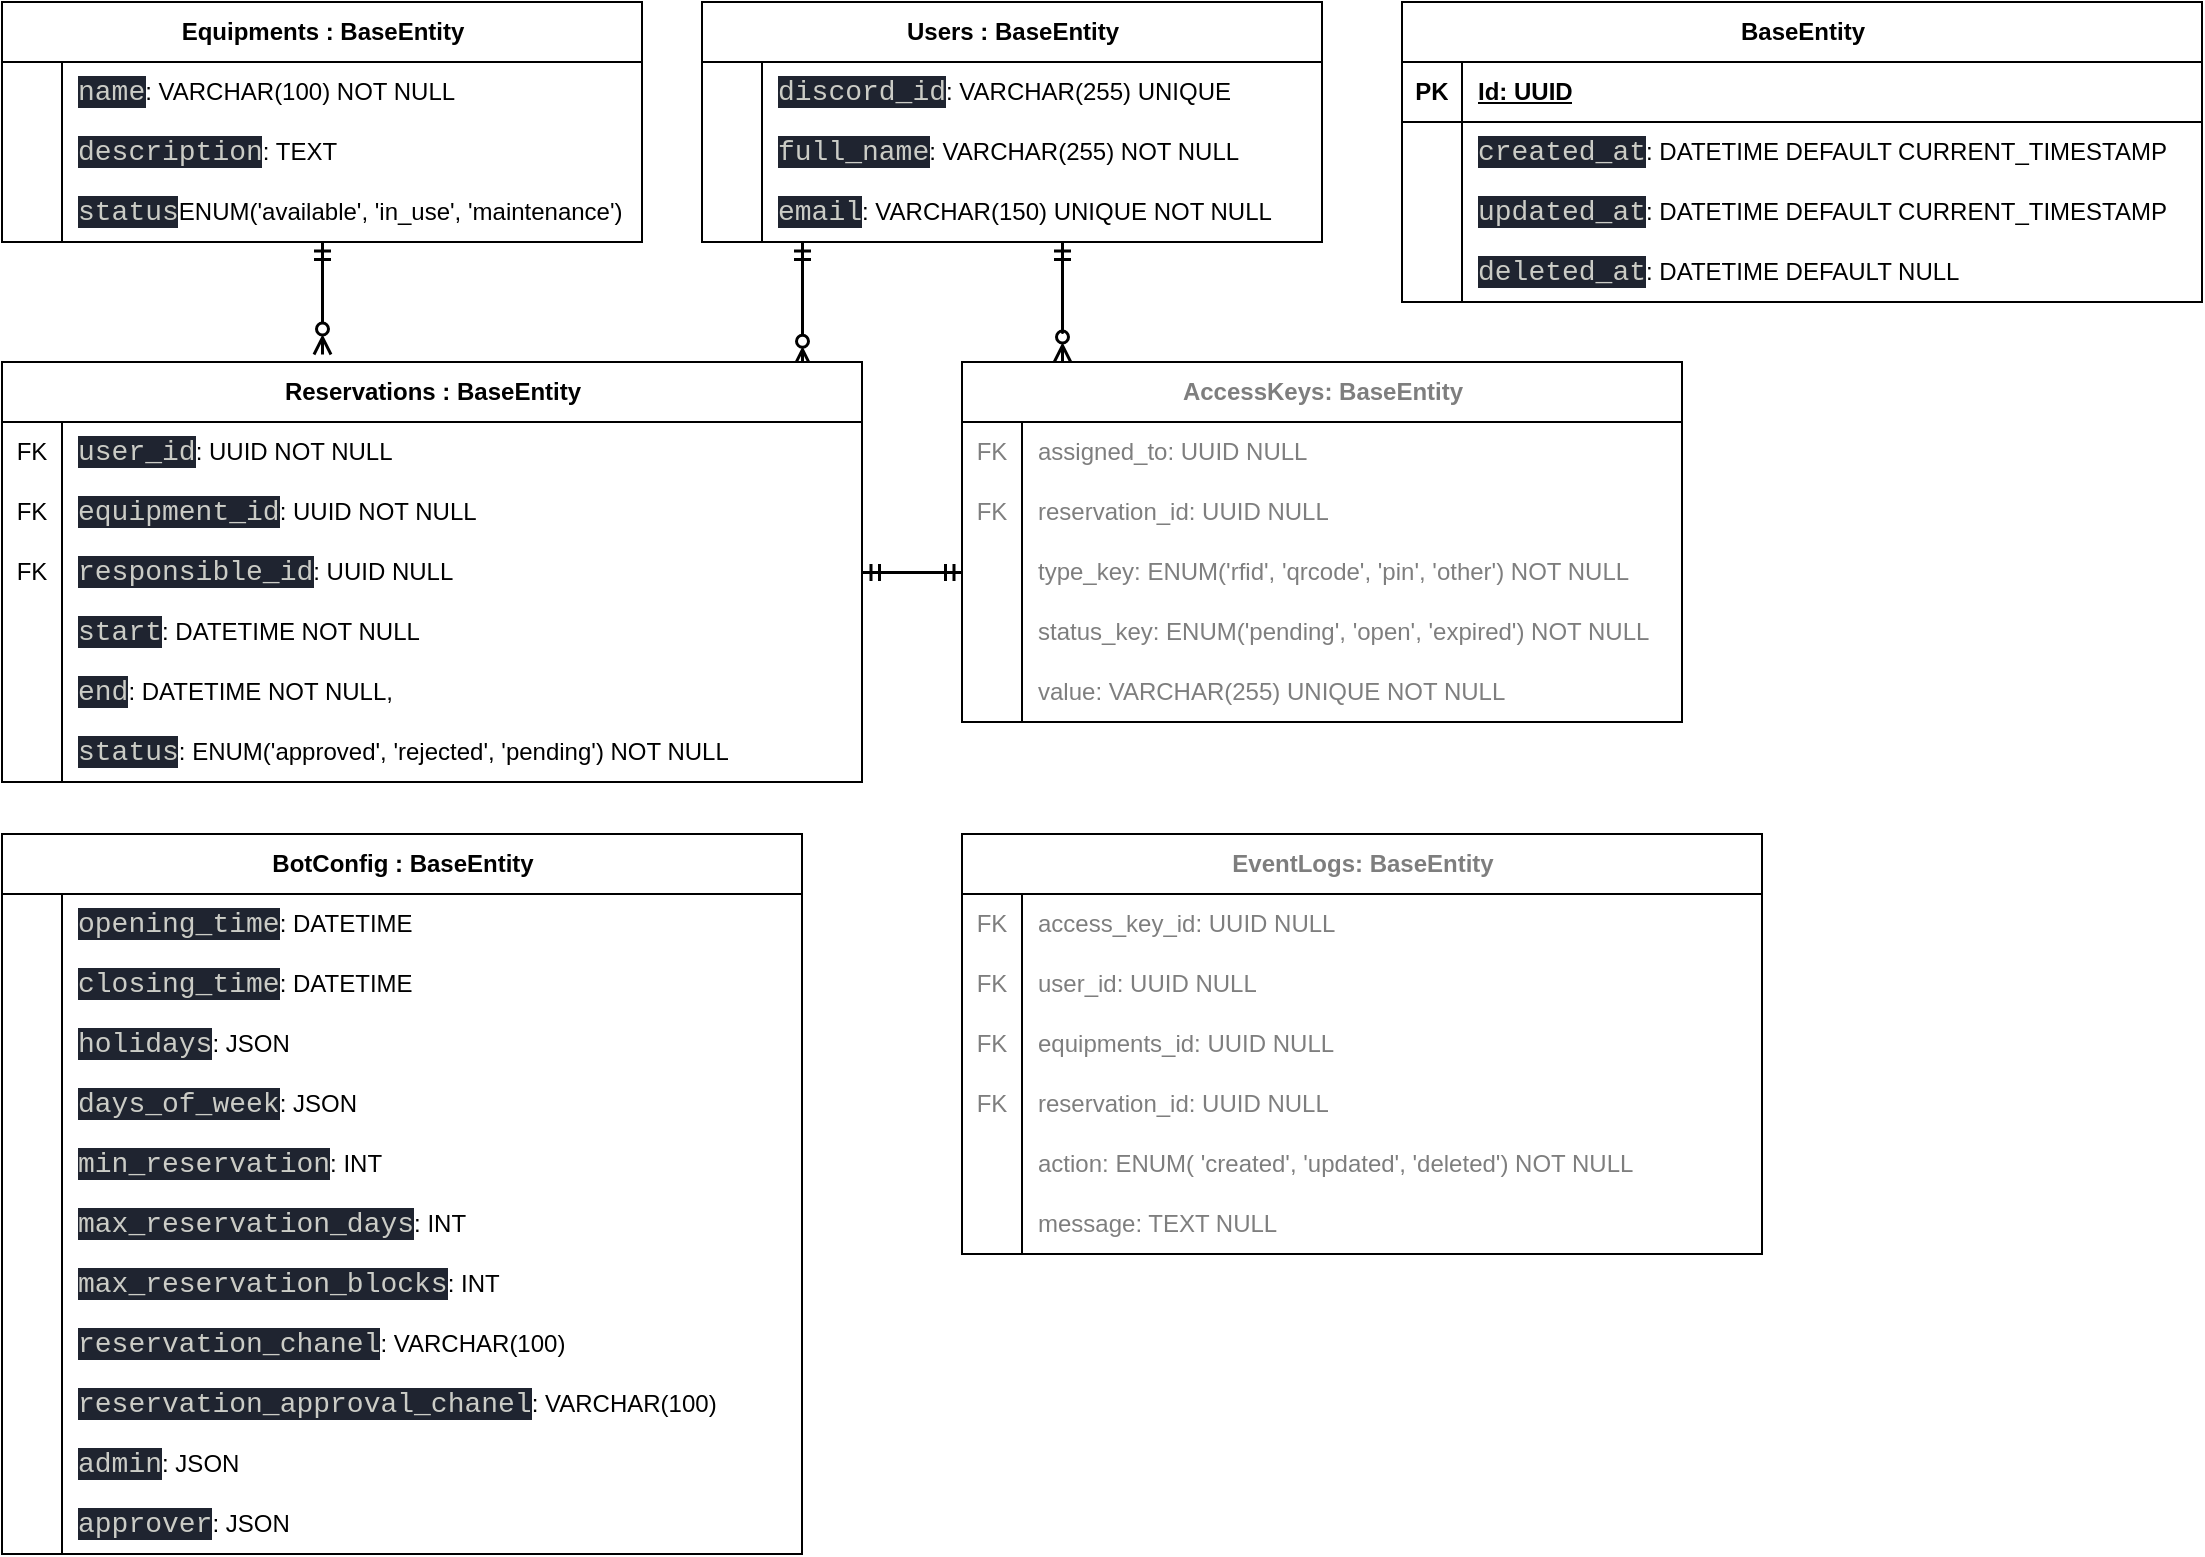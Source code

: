 <mxfile>
    <diagram name="Página-1" id="o6gaosxsEunMrexOOCW6">
        <mxGraphModel dx="1042" dy="535" grid="1" gridSize="10" guides="1" tooltips="1" connect="1" arrows="1" fold="1" page="1" pageScale="1" pageWidth="1169" pageHeight="827" math="0" shadow="0">
            <root>
                <mxCell id="0"/>
                <mxCell id="1" parent="0"/>
                <mxCell id="100" style="edgeStyle=orthogonalEdgeStyle;html=1;endArrow=ERzeroToMany;endFill=0;startArrow=ERmandOne;startFill=0;strokeWidth=1.5;entryX=0.928;entryY=0.01;entryDx=0;entryDy=0;entryPerimeter=0;" parent="1" source="54fpcJpF5Bo7tSkp3DaN-1" target="9ns2Yx1UfPIfd-RMAj4y-2" edge="1">
                    <mxGeometry relative="1" as="geometry">
                        <Array as="points">
                            <mxPoint x="440" y="206"/>
                        </Array>
                    </mxGeometry>
                </mxCell>
                <mxCell id="101" style="edgeStyle=orthogonalEdgeStyle;html=1;endArrow=ERzeroToMany;endFill=0;startArrow=ERmandOne;startFill=0;strokeWidth=1.5;" parent="1" source="54fpcJpF5Bo7tSkp3DaN-1" target="isL14MsS1EsttUO7ZLN--20" edge="1">
                    <mxGeometry relative="1" as="geometry">
                        <Array as="points">
                            <mxPoint x="570" y="190"/>
                            <mxPoint x="570" y="190"/>
                        </Array>
                    </mxGeometry>
                </mxCell>
                <mxCell id="54fpcJpF5Bo7tSkp3DaN-1" value="Users : BaseEntity" style="shape=table;startSize=30;container=1;collapsible=1;childLayout=tableLayout;fixedRows=1;rowLines=0;fontStyle=1;align=center;resizeLast=1;html=1;" parent="1" vertex="1">
                    <mxGeometry x="390" y="24" width="310" height="120" as="geometry"/>
                </mxCell>
                <mxCell id="skTtIosJxWQqdrGzr4yR-1" style="shape=tableRow;horizontal=0;startSize=0;swimlaneHead=0;swimlaneBody=0;fillColor=none;collapsible=0;dropTarget=0;points=[[0,0.5],[1,0.5]];portConstraint=eastwest;top=0;left=0;right=0;bottom=0;" parent="54fpcJpF5Bo7tSkp3DaN-1" vertex="1">
                    <mxGeometry y="30" width="310" height="30" as="geometry"/>
                </mxCell>
                <mxCell id="skTtIosJxWQqdrGzr4yR-2" style="shape=partialRectangle;connectable=0;fillColor=none;top=0;left=0;bottom=0;right=0;editable=1;overflow=hidden;whiteSpace=wrap;html=1;" parent="skTtIosJxWQqdrGzr4yR-1" vertex="1">
                    <mxGeometry width="30" height="30" as="geometry">
                        <mxRectangle width="30" height="30" as="alternateBounds"/>
                    </mxGeometry>
                </mxCell>
                <mxCell id="skTtIosJxWQqdrGzr4yR-3" value="&lt;span style=&quot;color: rgb(203, 204, 198); background-color: rgb(31, 36, 48); font-family: Consolas, &amp;quot;Courier New&amp;quot;, monospace; font-size: 14px; white-space: pre;&quot;&gt;discord_id&lt;/span&gt;: VARCHAR(255)&amp;nbsp;UNIQUE" style="shape=partialRectangle;connectable=0;top=0;left=0;bottom=0;right=0;align=left;spacingLeft=6;overflow=hidden;whiteSpace=wrap;html=1;fillColor=none;" parent="skTtIosJxWQqdrGzr4yR-1" vertex="1">
                    <mxGeometry x="30" width="280" height="30" as="geometry">
                        <mxRectangle width="280" height="30" as="alternateBounds"/>
                    </mxGeometry>
                </mxCell>
                <mxCell id="54fpcJpF5Bo7tSkp3DaN-5" value="" style="shape=tableRow;horizontal=0;startSize=0;swimlaneHead=0;swimlaneBody=0;fillColor=none;collapsible=0;dropTarget=0;points=[[0,0.5],[1,0.5]];portConstraint=eastwest;top=0;left=0;right=0;bottom=0;" parent="54fpcJpF5Bo7tSkp3DaN-1" vertex="1">
                    <mxGeometry y="60" width="310" height="30" as="geometry"/>
                </mxCell>
                <mxCell id="54fpcJpF5Bo7tSkp3DaN-6" value="" style="shape=partialRectangle;connectable=0;fillColor=none;top=0;left=0;bottom=0;right=0;editable=1;overflow=hidden;whiteSpace=wrap;html=1;" parent="54fpcJpF5Bo7tSkp3DaN-5" vertex="1">
                    <mxGeometry width="30" height="30" as="geometry">
                        <mxRectangle width="30" height="30" as="alternateBounds"/>
                    </mxGeometry>
                </mxCell>
                <mxCell id="54fpcJpF5Bo7tSkp3DaN-7" value="&lt;span style=&quot;color: rgb(203, 204, 198); background-color: rgb(31, 36, 48); font-family: Consolas, &amp;quot;Courier New&amp;quot;, monospace; font-size: 14px; white-space: pre;&quot;&gt;full_name&lt;/span&gt;: VARCHAR(255) NOT NULL" style="shape=partialRectangle;connectable=0;fillColor=none;top=0;left=0;bottom=0;right=0;align=left;spacingLeft=6;overflow=hidden;whiteSpace=wrap;html=1;" parent="54fpcJpF5Bo7tSkp3DaN-5" vertex="1">
                    <mxGeometry x="30" width="280" height="30" as="geometry">
                        <mxRectangle width="280" height="30" as="alternateBounds"/>
                    </mxGeometry>
                </mxCell>
                <mxCell id="54fpcJpF5Bo7tSkp3DaN-8" value="" style="shape=tableRow;horizontal=0;startSize=0;swimlaneHead=0;swimlaneBody=0;fillColor=none;collapsible=0;dropTarget=0;points=[[0,0.5],[1,0.5]];portConstraint=eastwest;top=0;left=0;right=0;bottom=0;" parent="54fpcJpF5Bo7tSkp3DaN-1" vertex="1">
                    <mxGeometry y="90" width="310" height="30" as="geometry"/>
                </mxCell>
                <mxCell id="54fpcJpF5Bo7tSkp3DaN-9" value="" style="shape=partialRectangle;connectable=0;fillColor=none;top=0;left=0;bottom=0;right=0;editable=1;overflow=hidden;whiteSpace=wrap;html=1;" parent="54fpcJpF5Bo7tSkp3DaN-8" vertex="1">
                    <mxGeometry width="30" height="30" as="geometry">
                        <mxRectangle width="30" height="30" as="alternateBounds"/>
                    </mxGeometry>
                </mxCell>
                <mxCell id="54fpcJpF5Bo7tSkp3DaN-10" value="&lt;span style=&quot;color: rgb(203, 204, 198); background-color: rgb(31, 36, 48); font-family: Consolas, &amp;quot;Courier New&amp;quot;, monospace; font-size: 14px; white-space: pre;&quot;&gt;email&lt;/span&gt;: VARCHAR(150) UNIQUE NOT NULL" style="shape=partialRectangle;connectable=0;fillColor=none;top=0;left=0;bottom=0;right=0;align=left;spacingLeft=6;overflow=hidden;whiteSpace=wrap;html=1;" parent="54fpcJpF5Bo7tSkp3DaN-8" vertex="1">
                    <mxGeometry x="30" width="280" height="30" as="geometry">
                        <mxRectangle width="280" height="30" as="alternateBounds"/>
                    </mxGeometry>
                </mxCell>
                <mxCell id="103" style="edgeStyle=none;html=1;endArrow=ERzeroToMany;endFill=0;strokeWidth=1.5;startArrow=ERmandOne;startFill=0;" parent="1" source="54fpcJpF5Bo7tSkp3DaN-14" edge="1">
                    <mxGeometry relative="1" as="geometry">
                        <mxPoint x="250" y="150" as="sourcePoint"/>
                        <mxPoint x="200" y="200" as="targetPoint"/>
                    </mxGeometry>
                </mxCell>
                <mxCell id="54fpcJpF5Bo7tSkp3DaN-14" value="Equipments : BaseEntity" style="shape=table;startSize=30;container=1;collapsible=1;childLayout=tableLayout;fixedRows=1;rowLines=0;fontStyle=1;align=center;resizeLast=1;html=1;" parent="1" vertex="1">
                    <mxGeometry x="40" y="24" width="320" height="120" as="geometry"/>
                </mxCell>
                <mxCell id="54fpcJpF5Bo7tSkp3DaN-18" value="" style="shape=tableRow;horizontal=0;startSize=0;swimlaneHead=0;swimlaneBody=0;fillColor=none;collapsible=0;dropTarget=0;points=[[0,0.5],[1,0.5]];portConstraint=eastwest;top=0;left=0;right=0;bottom=0;" parent="54fpcJpF5Bo7tSkp3DaN-14" vertex="1">
                    <mxGeometry y="30" width="320" height="30" as="geometry"/>
                </mxCell>
                <mxCell id="54fpcJpF5Bo7tSkp3DaN-19" value="" style="shape=partialRectangle;connectable=0;fillColor=none;top=0;left=0;bottom=0;right=0;editable=1;overflow=hidden;whiteSpace=wrap;html=1;" parent="54fpcJpF5Bo7tSkp3DaN-18" vertex="1">
                    <mxGeometry width="30" height="30" as="geometry">
                        <mxRectangle width="30" height="30" as="alternateBounds"/>
                    </mxGeometry>
                </mxCell>
                <mxCell id="54fpcJpF5Bo7tSkp3DaN-20" value="&lt;span style=&quot;color: rgb(203, 204, 198); background-color: rgb(31, 36, 48); font-family: Consolas, &amp;quot;Courier New&amp;quot;, monospace; font-size: 14px; white-space: pre;&quot;&gt;name&lt;/span&gt;: VARCHAR(100) NOT NULL" style="shape=partialRectangle;connectable=0;fillColor=none;top=0;left=0;bottom=0;right=0;align=left;spacingLeft=6;overflow=hidden;whiteSpace=wrap;html=1;" parent="54fpcJpF5Bo7tSkp3DaN-18" vertex="1">
                    <mxGeometry x="30" width="290" height="30" as="geometry">
                        <mxRectangle width="290" height="30" as="alternateBounds"/>
                    </mxGeometry>
                </mxCell>
                <mxCell id="54fpcJpF5Bo7tSkp3DaN-21" value="" style="shape=tableRow;horizontal=0;startSize=0;swimlaneHead=0;swimlaneBody=0;fillColor=none;collapsible=0;dropTarget=0;points=[[0,0.5],[1,0.5]];portConstraint=eastwest;top=0;left=0;right=0;bottom=0;" parent="54fpcJpF5Bo7tSkp3DaN-14" vertex="1">
                    <mxGeometry y="60" width="320" height="30" as="geometry"/>
                </mxCell>
                <mxCell id="54fpcJpF5Bo7tSkp3DaN-22" value="" style="shape=partialRectangle;connectable=0;fillColor=none;top=0;left=0;bottom=0;right=0;editable=1;overflow=hidden;whiteSpace=wrap;html=1;" parent="54fpcJpF5Bo7tSkp3DaN-21" vertex="1">
                    <mxGeometry width="30" height="30" as="geometry">
                        <mxRectangle width="30" height="30" as="alternateBounds"/>
                    </mxGeometry>
                </mxCell>
                <mxCell id="54fpcJpF5Bo7tSkp3DaN-23" value="&lt;span style=&quot;color: rgb(203, 204, 198); background-color: rgb(31, 36, 48); font-family: Consolas, &amp;quot;Courier New&amp;quot;, monospace; font-size: 14px; white-space: pre;&quot;&gt;description&lt;/span&gt;: TEXT" style="shape=partialRectangle;connectable=0;fillColor=none;top=0;left=0;bottom=0;right=0;align=left;spacingLeft=6;overflow=hidden;whiteSpace=wrap;html=1;" parent="54fpcJpF5Bo7tSkp3DaN-21" vertex="1">
                    <mxGeometry x="30" width="290" height="30" as="geometry">
                        <mxRectangle width="290" height="30" as="alternateBounds"/>
                    </mxGeometry>
                </mxCell>
                <mxCell id="54fpcJpF5Bo7tSkp3DaN-24" value="" style="shape=tableRow;horizontal=0;startSize=0;swimlaneHead=0;swimlaneBody=0;fillColor=none;collapsible=0;dropTarget=0;points=[[0,0.5],[1,0.5]];portConstraint=eastwest;top=0;left=0;right=0;bottom=0;" parent="54fpcJpF5Bo7tSkp3DaN-14" vertex="1">
                    <mxGeometry y="90" width="320" height="30" as="geometry"/>
                </mxCell>
                <mxCell id="54fpcJpF5Bo7tSkp3DaN-25" value="" style="shape=partialRectangle;connectable=0;fillColor=none;top=0;left=0;bottom=0;right=0;editable=1;overflow=hidden;whiteSpace=wrap;html=1;" parent="54fpcJpF5Bo7tSkp3DaN-24" vertex="1">
                    <mxGeometry width="30" height="30" as="geometry">
                        <mxRectangle width="30" height="30" as="alternateBounds"/>
                    </mxGeometry>
                </mxCell>
                <mxCell id="54fpcJpF5Bo7tSkp3DaN-26" value="&lt;span style=&quot;color: rgb(203, 204, 198); background-color: rgb(31, 36, 48); font-family: Consolas, &amp;quot;Courier New&amp;quot;, monospace; font-size: 14px; white-space: pre;&quot;&gt;status&lt;/span&gt;ENUM(&#39;available&#39;, &#39;in_use&#39;, &#39;maintenance&#39;)" style="shape=partialRectangle;connectable=0;fillColor=none;top=0;left=0;bottom=0;right=0;align=left;spacingLeft=6;overflow=hidden;whiteSpace=wrap;html=1;" parent="54fpcJpF5Bo7tSkp3DaN-24" vertex="1">
                    <mxGeometry x="30" width="290" height="30" as="geometry">
                        <mxRectangle width="290" height="30" as="alternateBounds"/>
                    </mxGeometry>
                </mxCell>
                <mxCell id="54fpcJpF5Bo7tSkp3DaN-27" value="BaseEntity" style="shape=table;startSize=30;container=1;collapsible=1;childLayout=tableLayout;fixedRows=1;rowLines=0;fontStyle=1;align=center;resizeLast=1;html=1;" parent="1" vertex="1">
                    <mxGeometry x="740" y="24" width="400" height="150" as="geometry"/>
                </mxCell>
                <mxCell id="54fpcJpF5Bo7tSkp3DaN-28" value="" style="shape=tableRow;horizontal=0;startSize=0;swimlaneHead=0;swimlaneBody=0;fillColor=none;collapsible=0;dropTarget=0;points=[[0,0.5],[1,0.5]];portConstraint=eastwest;top=0;left=0;right=0;bottom=1;" parent="54fpcJpF5Bo7tSkp3DaN-27" vertex="1">
                    <mxGeometry y="30" width="400" height="30" as="geometry"/>
                </mxCell>
                <mxCell id="54fpcJpF5Bo7tSkp3DaN-29" value="PK" style="shape=partialRectangle;connectable=0;fillColor=none;top=0;left=0;bottom=0;right=0;fontStyle=1;overflow=hidden;whiteSpace=wrap;html=1;" parent="54fpcJpF5Bo7tSkp3DaN-28" vertex="1">
                    <mxGeometry width="30" height="30" as="geometry">
                        <mxRectangle width="30" height="30" as="alternateBounds"/>
                    </mxGeometry>
                </mxCell>
                <mxCell id="54fpcJpF5Bo7tSkp3DaN-30" value="Id: UUID" style="shape=partialRectangle;connectable=0;fillColor=none;top=0;left=0;bottom=0;right=0;align=left;spacingLeft=6;fontStyle=5;overflow=hidden;whiteSpace=wrap;html=1;" parent="54fpcJpF5Bo7tSkp3DaN-28" vertex="1">
                    <mxGeometry x="30" width="370" height="30" as="geometry">
                        <mxRectangle width="370" height="30" as="alternateBounds"/>
                    </mxGeometry>
                </mxCell>
                <mxCell id="54fpcJpF5Bo7tSkp3DaN-31" value="" style="shape=tableRow;horizontal=0;startSize=0;swimlaneHead=0;swimlaneBody=0;fillColor=none;collapsible=0;dropTarget=0;points=[[0,0.5],[1,0.5]];portConstraint=eastwest;top=0;left=0;right=0;bottom=0;" parent="54fpcJpF5Bo7tSkp3DaN-27" vertex="1">
                    <mxGeometry y="60" width="400" height="30" as="geometry"/>
                </mxCell>
                <mxCell id="54fpcJpF5Bo7tSkp3DaN-32" value="" style="shape=partialRectangle;connectable=0;fillColor=none;top=0;left=0;bottom=0;right=0;editable=1;overflow=hidden;whiteSpace=wrap;html=1;" parent="54fpcJpF5Bo7tSkp3DaN-31" vertex="1">
                    <mxGeometry width="30" height="30" as="geometry">
                        <mxRectangle width="30" height="30" as="alternateBounds"/>
                    </mxGeometry>
                </mxCell>
                <mxCell id="54fpcJpF5Bo7tSkp3DaN-33" value="&lt;font style=&quot;color: rgb(0, 0, 0);&quot;&gt;&lt;span style=&quot;background-color: rgb(31, 36, 48); font-family: Consolas, &amp;quot;Courier New&amp;quot;, monospace; font-size: 14px; white-space: pre; color: rgb(203, 204, 198);&quot;&gt;created_at&lt;/span&gt;:&amp;nbsp;DATETIME DEFAULT CURRENT_TIMESTAMP&lt;/font&gt;" style="shape=partialRectangle;connectable=0;fillColor=none;top=0;left=0;bottom=0;right=0;align=left;spacingLeft=6;overflow=hidden;whiteSpace=wrap;html=1;" parent="54fpcJpF5Bo7tSkp3DaN-31" vertex="1">
                    <mxGeometry x="30" width="370" height="30" as="geometry">
                        <mxRectangle width="370" height="30" as="alternateBounds"/>
                    </mxGeometry>
                </mxCell>
                <mxCell id="54fpcJpF5Bo7tSkp3DaN-34" value="" style="shape=tableRow;horizontal=0;startSize=0;swimlaneHead=0;swimlaneBody=0;fillColor=none;collapsible=0;dropTarget=0;points=[[0,0.5],[1,0.5]];portConstraint=eastwest;top=0;left=0;right=0;bottom=0;" parent="54fpcJpF5Bo7tSkp3DaN-27" vertex="1">
                    <mxGeometry y="90" width="400" height="30" as="geometry"/>
                </mxCell>
                <mxCell id="54fpcJpF5Bo7tSkp3DaN-35" value="" style="shape=partialRectangle;connectable=0;fillColor=none;top=0;left=0;bottom=0;right=0;editable=1;overflow=hidden;whiteSpace=wrap;html=1;" parent="54fpcJpF5Bo7tSkp3DaN-34" vertex="1">
                    <mxGeometry width="30" height="30" as="geometry">
                        <mxRectangle width="30" height="30" as="alternateBounds"/>
                    </mxGeometry>
                </mxCell>
                <mxCell id="54fpcJpF5Bo7tSkp3DaN-36" value="&lt;span style=&quot;color: rgb(203, 204, 198); background-color: rgb(31, 36, 48); font-family: Consolas, &amp;quot;Courier New&amp;quot;, monospace; font-size: 14px; white-space: pre;&quot;&gt;updated_at&lt;/span&gt;:&amp;nbsp;DATETIME DEFAULT CURRENT_TIMESTAMP" style="shape=partialRectangle;connectable=0;fillColor=none;top=0;left=0;bottom=0;right=0;align=left;spacingLeft=6;overflow=hidden;whiteSpace=wrap;html=1;" parent="54fpcJpF5Bo7tSkp3DaN-34" vertex="1">
                    <mxGeometry x="30" width="370" height="30" as="geometry">
                        <mxRectangle width="370" height="30" as="alternateBounds"/>
                    </mxGeometry>
                </mxCell>
                <mxCell id="54fpcJpF5Bo7tSkp3DaN-37" value="" style="shape=tableRow;horizontal=0;startSize=0;swimlaneHead=0;swimlaneBody=0;fillColor=none;collapsible=0;dropTarget=0;points=[[0,0.5],[1,0.5]];portConstraint=eastwest;top=0;left=0;right=0;bottom=0;" parent="54fpcJpF5Bo7tSkp3DaN-27" vertex="1">
                    <mxGeometry y="120" width="400" height="30" as="geometry"/>
                </mxCell>
                <mxCell id="54fpcJpF5Bo7tSkp3DaN-38" value="" style="shape=partialRectangle;connectable=0;fillColor=none;top=0;left=0;bottom=0;right=0;editable=1;overflow=hidden;whiteSpace=wrap;html=1;" parent="54fpcJpF5Bo7tSkp3DaN-37" vertex="1">
                    <mxGeometry width="30" height="30" as="geometry">
                        <mxRectangle width="30" height="30" as="alternateBounds"/>
                    </mxGeometry>
                </mxCell>
                <mxCell id="54fpcJpF5Bo7tSkp3DaN-39" value="&lt;span style=&quot;color: rgb(203, 204, 198); background-color: rgb(31, 36, 48); font-family: Consolas, &amp;quot;Courier New&amp;quot;, monospace; font-size: 14px; white-space: pre;&quot;&gt;deleted_at&lt;/span&gt;:&amp;nbsp;DATETIME DEFAULT NULL" style="shape=partialRectangle;connectable=0;fillColor=none;top=0;left=0;bottom=0;right=0;align=left;spacingLeft=6;overflow=hidden;whiteSpace=wrap;html=1;" parent="54fpcJpF5Bo7tSkp3DaN-37" vertex="1">
                    <mxGeometry x="30" width="370" height="30" as="geometry">
                        <mxRectangle width="370" height="30" as="alternateBounds"/>
                    </mxGeometry>
                </mxCell>
                <mxCell id="102" style="edgeStyle=none;html=1;endArrow=ERmandOne;endFill=0;startArrow=ERmandOne;startFill=0;strokeWidth=1.5;" parent="1" source="9ns2Yx1UfPIfd-RMAj4y-2" target="isL14MsS1EsttUO7ZLN--21" edge="1">
                    <mxGeometry relative="1" as="geometry">
                        <Array as="points">
                            <mxPoint x="500" y="309"/>
                        </Array>
                    </mxGeometry>
                </mxCell>
                <mxCell id="9ns2Yx1UfPIfd-RMAj4y-2" value="Reservations&amp;nbsp;: BaseEntity" style="shape=table;startSize=30;container=1;collapsible=1;childLayout=tableLayout;fixedRows=1;rowLines=0;fontStyle=1;align=center;resizeLast=1;html=1;" parent="1" vertex="1">
                    <mxGeometry x="40" y="204" width="430" height="210" as="geometry"/>
                </mxCell>
                <mxCell id="9ns2Yx1UfPIfd-RMAj4y-3" value="" style="shape=tableRow;horizontal=0;startSize=0;swimlaneHead=0;swimlaneBody=0;fillColor=none;collapsible=0;dropTarget=0;points=[[0,0.5],[1,0.5]];portConstraint=eastwest;top=0;left=0;right=0;bottom=0;" parent="9ns2Yx1UfPIfd-RMAj4y-2" vertex="1">
                    <mxGeometry y="30" width="430" height="30" as="geometry"/>
                </mxCell>
                <mxCell id="9ns2Yx1UfPIfd-RMAj4y-4" value="FK" style="shape=partialRectangle;connectable=0;fillColor=none;top=0;left=0;bottom=0;right=0;editable=1;overflow=hidden;whiteSpace=wrap;html=1;" parent="9ns2Yx1UfPIfd-RMAj4y-3" vertex="1">
                    <mxGeometry width="30" height="30" as="geometry">
                        <mxRectangle width="30" height="30" as="alternateBounds"/>
                    </mxGeometry>
                </mxCell>
                <mxCell id="9ns2Yx1UfPIfd-RMAj4y-5" value="&lt;span style=&quot;color: rgb(203, 204, 198); background-color: rgb(31, 36, 48); font-family: Consolas, &amp;quot;Courier New&amp;quot;, monospace; font-size: 14px; white-space: pre;&quot;&gt;user_id&lt;/span&gt;: UUID NOT NULL" style="shape=partialRectangle;connectable=0;fillColor=none;top=0;left=0;bottom=0;right=0;align=left;spacingLeft=6;overflow=hidden;whiteSpace=wrap;html=1;" parent="9ns2Yx1UfPIfd-RMAj4y-3" vertex="1">
                    <mxGeometry x="30" width="400" height="30" as="geometry">
                        <mxRectangle width="400" height="30" as="alternateBounds"/>
                    </mxGeometry>
                </mxCell>
                <mxCell id="9ns2Yx1UfPIfd-RMAj4y-6" value="" style="shape=tableRow;horizontal=0;startSize=0;swimlaneHead=0;swimlaneBody=0;fillColor=none;collapsible=0;dropTarget=0;points=[[0,0.5],[1,0.5]];portConstraint=eastwest;top=0;left=0;right=0;bottom=0;" parent="9ns2Yx1UfPIfd-RMAj4y-2" vertex="1">
                    <mxGeometry y="60" width="430" height="30" as="geometry"/>
                </mxCell>
                <mxCell id="9ns2Yx1UfPIfd-RMAj4y-7" value="FK" style="shape=partialRectangle;connectable=0;fillColor=none;top=0;left=0;bottom=0;right=0;editable=1;overflow=hidden;whiteSpace=wrap;html=1;" parent="9ns2Yx1UfPIfd-RMAj4y-6" vertex="1">
                    <mxGeometry width="30" height="30" as="geometry">
                        <mxRectangle width="30" height="30" as="alternateBounds"/>
                    </mxGeometry>
                </mxCell>
                <mxCell id="9ns2Yx1UfPIfd-RMAj4y-8" value="&lt;span style=&quot;color: rgb(203, 204, 198); background-color: rgb(31, 36, 48); font-family: Consolas, &amp;quot;Courier New&amp;quot;, monospace; font-size: 14px; white-space: pre;&quot;&gt;equipment_id&lt;/span&gt;: UUID NOT NULL" style="shape=partialRectangle;connectable=0;fillColor=none;top=0;left=0;bottom=0;right=0;align=left;spacingLeft=6;overflow=hidden;whiteSpace=wrap;html=1;" parent="9ns2Yx1UfPIfd-RMAj4y-6" vertex="1">
                    <mxGeometry x="30" width="400" height="30" as="geometry">
                        <mxRectangle width="400" height="30" as="alternateBounds"/>
                    </mxGeometry>
                </mxCell>
                <mxCell id="isL14MsS1EsttUO7ZLN--17" style="shape=tableRow;horizontal=0;startSize=0;swimlaneHead=0;swimlaneBody=0;fillColor=none;collapsible=0;dropTarget=0;points=[[0,0.5],[1,0.5]];portConstraint=eastwest;top=0;left=0;right=0;bottom=0;" parent="9ns2Yx1UfPIfd-RMAj4y-2" vertex="1">
                    <mxGeometry y="90" width="430" height="30" as="geometry"/>
                </mxCell>
                <mxCell id="isL14MsS1EsttUO7ZLN--18" value="FK" style="shape=partialRectangle;connectable=0;fillColor=none;top=0;left=0;bottom=0;right=0;editable=1;overflow=hidden;whiteSpace=wrap;html=1;" parent="isL14MsS1EsttUO7ZLN--17" vertex="1">
                    <mxGeometry width="30" height="30" as="geometry">
                        <mxRectangle width="30" height="30" as="alternateBounds"/>
                    </mxGeometry>
                </mxCell>
                <mxCell id="isL14MsS1EsttUO7ZLN--19" value="&lt;span style=&quot;color: rgb(203, 204, 198); background-color: rgb(31, 36, 48); font-family: Consolas, &amp;quot;Courier New&amp;quot;, monospace; font-size: 14px; white-space: pre;&quot;&gt;responsible_id&lt;/span&gt;: UUID NULL" style="shape=partialRectangle;connectable=0;fillColor=none;top=0;left=0;bottom=0;right=0;align=left;spacingLeft=6;overflow=hidden;whiteSpace=wrap;html=1;" parent="isL14MsS1EsttUO7ZLN--17" vertex="1">
                    <mxGeometry x="30" width="400" height="30" as="geometry">
                        <mxRectangle width="400" height="30" as="alternateBounds"/>
                    </mxGeometry>
                </mxCell>
                <mxCell id="9ns2Yx1UfPIfd-RMAj4y-9" value="" style="shape=tableRow;horizontal=0;startSize=0;swimlaneHead=0;swimlaneBody=0;fillColor=none;collapsible=0;dropTarget=0;points=[[0,0.5],[1,0.5]];portConstraint=eastwest;top=0;left=0;right=0;bottom=0;" parent="9ns2Yx1UfPIfd-RMAj4y-2" vertex="1">
                    <mxGeometry y="120" width="430" height="30" as="geometry"/>
                </mxCell>
                <mxCell id="9ns2Yx1UfPIfd-RMAj4y-10" value="" style="shape=partialRectangle;connectable=0;fillColor=none;top=0;left=0;bottom=0;right=0;editable=1;overflow=hidden;whiteSpace=wrap;html=1;" parent="9ns2Yx1UfPIfd-RMAj4y-9" vertex="1">
                    <mxGeometry width="30" height="30" as="geometry">
                        <mxRectangle width="30" height="30" as="alternateBounds"/>
                    </mxGeometry>
                </mxCell>
                <mxCell id="9ns2Yx1UfPIfd-RMAj4y-11" value="&lt;span style=&quot;color: rgb(203, 204, 198); background-color: rgb(31, 36, 48); font-family: Consolas, &amp;quot;Courier New&amp;quot;, monospace; font-size: 14px; white-space: pre;&quot;&gt;start&lt;/span&gt;: DATETIME NOT NULL" style="shape=partialRectangle;connectable=0;fillColor=none;top=0;left=0;bottom=0;right=0;align=left;spacingLeft=6;overflow=hidden;whiteSpace=wrap;html=1;" parent="9ns2Yx1UfPIfd-RMAj4y-9" vertex="1">
                    <mxGeometry x="30" width="400" height="30" as="geometry">
                        <mxRectangle width="400" height="30" as="alternateBounds"/>
                    </mxGeometry>
                </mxCell>
                <mxCell id="9ns2Yx1UfPIfd-RMAj4y-12" style="shape=tableRow;horizontal=0;startSize=0;swimlaneHead=0;swimlaneBody=0;fillColor=none;collapsible=0;dropTarget=0;points=[[0,0.5],[1,0.5]];portConstraint=eastwest;top=0;left=0;right=0;bottom=0;" parent="9ns2Yx1UfPIfd-RMAj4y-2" vertex="1">
                    <mxGeometry y="150" width="430" height="30" as="geometry"/>
                </mxCell>
                <mxCell id="9ns2Yx1UfPIfd-RMAj4y-13" style="shape=partialRectangle;connectable=0;fillColor=none;top=0;left=0;bottom=0;right=0;editable=1;overflow=hidden;whiteSpace=wrap;html=1;" parent="9ns2Yx1UfPIfd-RMAj4y-12" vertex="1">
                    <mxGeometry width="30" height="30" as="geometry">
                        <mxRectangle width="30" height="30" as="alternateBounds"/>
                    </mxGeometry>
                </mxCell>
                <mxCell id="9ns2Yx1UfPIfd-RMAj4y-14" value="&lt;span style=&quot;color: rgb(203, 204, 198); background-color: rgb(31, 36, 48); font-family: Consolas, &amp;quot;Courier New&amp;quot;, monospace; font-size: 14px; white-space: pre;&quot;&gt;end&lt;/span&gt;: DATETIME NOT NULL," style="shape=partialRectangle;connectable=0;fillColor=none;top=0;left=0;bottom=0;right=0;align=left;spacingLeft=6;overflow=hidden;whiteSpace=wrap;html=1;" parent="9ns2Yx1UfPIfd-RMAj4y-12" vertex="1">
                    <mxGeometry x="30" width="400" height="30" as="geometry">
                        <mxRectangle width="400" height="30" as="alternateBounds"/>
                    </mxGeometry>
                </mxCell>
                <mxCell id="2" style="shape=tableRow;horizontal=0;startSize=0;swimlaneHead=0;swimlaneBody=0;fillColor=none;collapsible=0;dropTarget=0;points=[[0,0.5],[1,0.5]];portConstraint=eastwest;top=0;left=0;right=0;bottom=0;" parent="9ns2Yx1UfPIfd-RMAj4y-2" vertex="1">
                    <mxGeometry y="180" width="430" height="30" as="geometry"/>
                </mxCell>
                <mxCell id="3" style="shape=partialRectangle;connectable=0;fillColor=none;top=0;left=0;bottom=0;right=0;editable=1;overflow=hidden;whiteSpace=wrap;html=1;" parent="2" vertex="1">
                    <mxGeometry width="30" height="30" as="geometry">
                        <mxRectangle width="30" height="30" as="alternateBounds"/>
                    </mxGeometry>
                </mxCell>
                <mxCell id="4" value="&lt;span style=&quot;color: rgb(203, 204, 198); background-color: rgb(31, 36, 48); font-family: Consolas, &amp;quot;Courier New&amp;quot;, monospace; font-size: 14px; white-space: pre;&quot;&gt;status&lt;/span&gt;: ENUM(&#39;approved&#39;, &#39;rejected&#39;, &#39;pending&#39;) NOT NULL" style="shape=partialRectangle;connectable=0;fillColor=none;top=0;left=0;bottom=0;right=0;align=left;spacingLeft=6;overflow=hidden;whiteSpace=wrap;html=1;" parent="2" vertex="1">
                    <mxGeometry x="30" width="400" height="30" as="geometry">
                        <mxRectangle width="400" height="30" as="alternateBounds"/>
                    </mxGeometry>
                </mxCell>
                <mxCell id="isL14MsS1EsttUO7ZLN--20" value="AccessKeys: BaseEntity" style="shape=table;startSize=30;container=1;collapsible=1;childLayout=tableLayout;fixedRows=1;rowLines=0;fontStyle=1;align=center;resizeLast=1;html=1;textOpacity=50;" parent="1" vertex="1">
                    <mxGeometry x="520" y="204" width="360" height="180" as="geometry"/>
                </mxCell>
                <mxCell id="isL14MsS1EsttUO7ZLN--27" style="shape=tableRow;horizontal=0;startSize=0;swimlaneHead=0;swimlaneBody=0;fillColor=none;collapsible=0;dropTarget=0;points=[[0,0.5],[1,0.5]];portConstraint=eastwest;top=0;left=0;right=0;bottom=0;textOpacity=50;" parent="isL14MsS1EsttUO7ZLN--20" vertex="1">
                    <mxGeometry y="30" width="360" height="30" as="geometry"/>
                </mxCell>
                <mxCell id="isL14MsS1EsttUO7ZLN--28" value="FK" style="shape=partialRectangle;connectable=0;fillColor=none;top=0;left=0;bottom=0;right=0;editable=1;overflow=hidden;whiteSpace=wrap;html=1;textOpacity=50;" parent="isL14MsS1EsttUO7ZLN--27" vertex="1">
                    <mxGeometry width="30" height="30" as="geometry">
                        <mxRectangle width="30" height="30" as="alternateBounds"/>
                    </mxGeometry>
                </mxCell>
                <mxCell id="isL14MsS1EsttUO7ZLN--29" value="assigned_to: UUID NULL" style="shape=partialRectangle;connectable=0;fillColor=none;top=0;left=0;bottom=0;right=0;align=left;spacingLeft=6;overflow=hidden;whiteSpace=wrap;html=1;textOpacity=50;" parent="isL14MsS1EsttUO7ZLN--27" vertex="1">
                    <mxGeometry x="30" width="330" height="30" as="geometry">
                        <mxRectangle width="330" height="30" as="alternateBounds"/>
                    </mxGeometry>
                </mxCell>
                <mxCell id="isL14MsS1EsttUO7ZLN--30" value="" style="shape=tableRow;horizontal=0;startSize=0;swimlaneHead=0;swimlaneBody=0;fillColor=none;collapsible=0;dropTarget=0;points=[[0,0.5],[1,0.5]];portConstraint=eastwest;top=0;left=0;right=0;bottom=0;textOpacity=50;" parent="isL14MsS1EsttUO7ZLN--20" vertex="1">
                    <mxGeometry y="60" width="360" height="30" as="geometry"/>
                </mxCell>
                <mxCell id="isL14MsS1EsttUO7ZLN--31" value="FK" style="shape=partialRectangle;connectable=0;fillColor=none;top=0;left=0;bottom=0;right=0;editable=1;overflow=hidden;whiteSpace=wrap;html=1;textOpacity=50;" parent="isL14MsS1EsttUO7ZLN--30" vertex="1">
                    <mxGeometry width="30" height="30" as="geometry">
                        <mxRectangle width="30" height="30" as="alternateBounds"/>
                    </mxGeometry>
                </mxCell>
                <mxCell id="isL14MsS1EsttUO7ZLN--32" value="reservation_id: UUID NULL" style="shape=partialRectangle;connectable=0;fillColor=none;top=0;left=0;bottom=0;right=0;align=left;spacingLeft=6;overflow=hidden;whiteSpace=wrap;html=1;textOpacity=50;" parent="isL14MsS1EsttUO7ZLN--30" vertex="1">
                    <mxGeometry x="30" width="330" height="30" as="geometry">
                        <mxRectangle width="330" height="30" as="alternateBounds"/>
                    </mxGeometry>
                </mxCell>
                <mxCell id="isL14MsS1EsttUO7ZLN--21" value="" style="shape=tableRow;horizontal=0;startSize=0;swimlaneHead=0;swimlaneBody=0;fillColor=none;collapsible=0;dropTarget=0;points=[[0,0.5],[1,0.5]];portConstraint=eastwest;top=0;left=0;right=0;bottom=0;textOpacity=50;" parent="isL14MsS1EsttUO7ZLN--20" vertex="1">
                    <mxGeometry y="90" width="360" height="30" as="geometry"/>
                </mxCell>
                <mxCell id="isL14MsS1EsttUO7ZLN--22" value="" style="shape=partialRectangle;connectable=0;fillColor=none;top=0;left=0;bottom=0;right=0;editable=1;overflow=hidden;whiteSpace=wrap;html=1;textOpacity=50;" parent="isL14MsS1EsttUO7ZLN--21" vertex="1">
                    <mxGeometry width="30" height="30" as="geometry">
                        <mxRectangle width="30" height="30" as="alternateBounds"/>
                    </mxGeometry>
                </mxCell>
                <mxCell id="isL14MsS1EsttUO7ZLN--23" value="type_key: ENUM(&#39;rfid&#39;, &#39;qrcode&#39;, &#39;pin&#39;, &#39;other&#39;) NOT NULL" style="shape=partialRectangle;connectable=0;fillColor=none;top=0;left=0;bottom=0;right=0;align=left;spacingLeft=6;overflow=hidden;whiteSpace=wrap;html=1;textOpacity=50;" parent="isL14MsS1EsttUO7ZLN--21" vertex="1">
                    <mxGeometry x="30" width="330" height="30" as="geometry">
                        <mxRectangle width="330" height="30" as="alternateBounds"/>
                    </mxGeometry>
                </mxCell>
                <mxCell id="96" style="shape=tableRow;horizontal=0;startSize=0;swimlaneHead=0;swimlaneBody=0;fillColor=none;collapsible=0;dropTarget=0;points=[[0,0.5],[1,0.5]];portConstraint=eastwest;top=0;left=0;right=0;bottom=0;textOpacity=50;" parent="isL14MsS1EsttUO7ZLN--20" vertex="1">
                    <mxGeometry y="120" width="360" height="30" as="geometry"/>
                </mxCell>
                <mxCell id="97" style="shape=partialRectangle;connectable=0;fillColor=none;top=0;left=0;bottom=0;right=0;editable=1;overflow=hidden;whiteSpace=wrap;html=1;textOpacity=50;" parent="96" vertex="1">
                    <mxGeometry width="30" height="30" as="geometry">
                        <mxRectangle width="30" height="30" as="alternateBounds"/>
                    </mxGeometry>
                </mxCell>
                <mxCell id="98" value="status_key: ENUM(&#39;pending&#39;, &#39;open&#39;, &#39;expired&#39;) NOT NULL" style="shape=partialRectangle;connectable=0;fillColor=none;top=0;left=0;bottom=0;right=0;align=left;spacingLeft=6;overflow=hidden;whiteSpace=wrap;html=1;textOpacity=50;" parent="96" vertex="1">
                    <mxGeometry x="30" width="330" height="30" as="geometry">
                        <mxRectangle width="330" height="30" as="alternateBounds"/>
                    </mxGeometry>
                </mxCell>
                <mxCell id="isL14MsS1EsttUO7ZLN--24" value="" style="shape=tableRow;horizontal=0;startSize=0;swimlaneHead=0;swimlaneBody=0;fillColor=none;collapsible=0;dropTarget=0;points=[[0,0.5],[1,0.5]];portConstraint=eastwest;top=0;left=0;right=0;bottom=0;textOpacity=50;" parent="isL14MsS1EsttUO7ZLN--20" vertex="1">
                    <mxGeometry y="150" width="360" height="30" as="geometry"/>
                </mxCell>
                <mxCell id="isL14MsS1EsttUO7ZLN--25" value="" style="shape=partialRectangle;connectable=0;fillColor=none;top=0;left=0;bottom=0;right=0;editable=1;overflow=hidden;whiteSpace=wrap;html=1;textOpacity=50;" parent="isL14MsS1EsttUO7ZLN--24" vertex="1">
                    <mxGeometry width="30" height="30" as="geometry">
                        <mxRectangle width="30" height="30" as="alternateBounds"/>
                    </mxGeometry>
                </mxCell>
                <mxCell id="isL14MsS1EsttUO7ZLN--26" value="value: VARCHAR(255) UNIQUE NOT NULL" style="shape=partialRectangle;connectable=0;fillColor=none;top=0;left=0;bottom=0;right=0;align=left;spacingLeft=6;overflow=hidden;whiteSpace=wrap;html=1;textOpacity=50;" parent="isL14MsS1EsttUO7ZLN--24" vertex="1">
                    <mxGeometry x="30" width="330" height="30" as="geometry">
                        <mxRectangle width="330" height="30" as="alternateBounds"/>
                    </mxGeometry>
                </mxCell>
                <mxCell id="isL14MsS1EsttUO7ZLN--36" value="EventLogs: BaseEntity" style="shape=table;startSize=30;container=1;collapsible=1;childLayout=tableLayout;fixedRows=1;rowLines=0;fontStyle=1;align=center;resizeLast=1;html=1;textOpacity=50;" parent="1" vertex="1">
                    <mxGeometry x="520" y="440" width="400" height="210" as="geometry"/>
                </mxCell>
                <mxCell id="isL14MsS1EsttUO7ZLN--37" value="" style="shape=tableRow;horizontal=0;startSize=0;swimlaneHead=0;swimlaneBody=0;fillColor=none;collapsible=0;dropTarget=0;points=[[0,0.5],[1,0.5]];portConstraint=eastwest;top=0;left=0;right=0;bottom=0;textOpacity=50;" parent="isL14MsS1EsttUO7ZLN--36" vertex="1">
                    <mxGeometry y="30" width="400" height="30" as="geometry"/>
                </mxCell>
                <mxCell id="isL14MsS1EsttUO7ZLN--38" value="FK" style="shape=partialRectangle;connectable=0;fillColor=none;top=0;left=0;bottom=0;right=0;editable=1;overflow=hidden;whiteSpace=wrap;html=1;textOpacity=50;" parent="isL14MsS1EsttUO7ZLN--37" vertex="1">
                    <mxGeometry width="30" height="30" as="geometry">
                        <mxRectangle width="30" height="30" as="alternateBounds"/>
                    </mxGeometry>
                </mxCell>
                <mxCell id="isL14MsS1EsttUO7ZLN--39" value="access_key_id: UUID NULL" style="shape=partialRectangle;connectable=0;fillColor=none;top=0;left=0;bottom=0;right=0;align=left;spacingLeft=6;overflow=hidden;whiteSpace=wrap;html=1;textOpacity=50;" parent="isL14MsS1EsttUO7ZLN--37" vertex="1">
                    <mxGeometry x="30" width="370" height="30" as="geometry">
                        <mxRectangle width="370" height="30" as="alternateBounds"/>
                    </mxGeometry>
                </mxCell>
                <mxCell id="isL14MsS1EsttUO7ZLN--40" value="" style="shape=tableRow;horizontal=0;startSize=0;swimlaneHead=0;swimlaneBody=0;fillColor=none;collapsible=0;dropTarget=0;points=[[0,0.5],[1,0.5]];portConstraint=eastwest;top=0;left=0;right=0;bottom=0;textOpacity=50;" parent="isL14MsS1EsttUO7ZLN--36" vertex="1">
                    <mxGeometry y="60" width="400" height="30" as="geometry"/>
                </mxCell>
                <mxCell id="isL14MsS1EsttUO7ZLN--41" value="FK" style="shape=partialRectangle;connectable=0;fillColor=none;top=0;left=0;bottom=0;right=0;editable=1;overflow=hidden;whiteSpace=wrap;html=1;textOpacity=50;" parent="isL14MsS1EsttUO7ZLN--40" vertex="1">
                    <mxGeometry width="30" height="30" as="geometry">
                        <mxRectangle width="30" height="30" as="alternateBounds"/>
                    </mxGeometry>
                </mxCell>
                <mxCell id="isL14MsS1EsttUO7ZLN--42" value="user_id: UUID NULL" style="shape=partialRectangle;connectable=0;fillColor=none;top=0;left=0;bottom=0;right=0;align=left;spacingLeft=6;overflow=hidden;whiteSpace=wrap;html=1;textOpacity=50;" parent="isL14MsS1EsttUO7ZLN--40" vertex="1">
                    <mxGeometry x="30" width="370" height="30" as="geometry">
                        <mxRectangle width="370" height="30" as="alternateBounds"/>
                    </mxGeometry>
                </mxCell>
                <mxCell id="isL14MsS1EsttUO7ZLN--43" style="shape=tableRow;horizontal=0;startSize=0;swimlaneHead=0;swimlaneBody=0;fillColor=none;collapsible=0;dropTarget=0;points=[[0,0.5],[1,0.5]];portConstraint=eastwest;top=0;left=0;right=0;bottom=0;textOpacity=50;" parent="isL14MsS1EsttUO7ZLN--36" vertex="1">
                    <mxGeometry y="90" width="400" height="30" as="geometry"/>
                </mxCell>
                <mxCell id="isL14MsS1EsttUO7ZLN--44" value="FK" style="shape=partialRectangle;connectable=0;fillColor=none;top=0;left=0;bottom=0;right=0;editable=1;overflow=hidden;whiteSpace=wrap;html=1;textOpacity=50;" parent="isL14MsS1EsttUO7ZLN--43" vertex="1">
                    <mxGeometry width="30" height="30" as="geometry">
                        <mxRectangle width="30" height="30" as="alternateBounds"/>
                    </mxGeometry>
                </mxCell>
                <mxCell id="isL14MsS1EsttUO7ZLN--45" value="equipments_id: UUID NULL" style="shape=partialRectangle;connectable=0;fillColor=none;top=0;left=0;bottom=0;right=0;align=left;spacingLeft=6;overflow=hidden;whiteSpace=wrap;html=1;textOpacity=50;" parent="isL14MsS1EsttUO7ZLN--43" vertex="1">
                    <mxGeometry x="30" width="370" height="30" as="geometry">
                        <mxRectangle width="370" height="30" as="alternateBounds"/>
                    </mxGeometry>
                </mxCell>
                <mxCell id="isL14MsS1EsttUO7ZLN--46" value="" style="shape=tableRow;horizontal=0;startSize=0;swimlaneHead=0;swimlaneBody=0;fillColor=none;collapsible=0;dropTarget=0;points=[[0,0.5],[1,0.5]];portConstraint=eastwest;top=0;left=0;right=0;bottom=0;textOpacity=50;" parent="isL14MsS1EsttUO7ZLN--36" vertex="1">
                    <mxGeometry y="120" width="400" height="30" as="geometry"/>
                </mxCell>
                <mxCell id="isL14MsS1EsttUO7ZLN--47" value="FK" style="shape=partialRectangle;connectable=0;fillColor=none;top=0;left=0;bottom=0;right=0;editable=1;overflow=hidden;whiteSpace=wrap;html=1;textOpacity=50;" parent="isL14MsS1EsttUO7ZLN--46" vertex="1">
                    <mxGeometry width="30" height="30" as="geometry">
                        <mxRectangle width="30" height="30" as="alternateBounds"/>
                    </mxGeometry>
                </mxCell>
                <mxCell id="isL14MsS1EsttUO7ZLN--48" value="reservation_id: UUID NULL" style="shape=partialRectangle;connectable=0;fillColor=none;top=0;left=0;bottom=0;right=0;align=left;spacingLeft=6;overflow=hidden;whiteSpace=wrap;html=1;textOpacity=50;" parent="isL14MsS1EsttUO7ZLN--46" vertex="1">
                    <mxGeometry x="30" width="370" height="30" as="geometry">
                        <mxRectangle width="370" height="30" as="alternateBounds"/>
                    </mxGeometry>
                </mxCell>
                <mxCell id="isL14MsS1EsttUO7ZLN--49" style="shape=tableRow;horizontal=0;startSize=0;swimlaneHead=0;swimlaneBody=0;fillColor=none;collapsible=0;dropTarget=0;points=[[0,0.5],[1,0.5]];portConstraint=eastwest;top=0;left=0;right=0;bottom=0;textOpacity=50;" parent="isL14MsS1EsttUO7ZLN--36" vertex="1">
                    <mxGeometry y="150" width="400" height="30" as="geometry"/>
                </mxCell>
                <mxCell id="isL14MsS1EsttUO7ZLN--50" style="shape=partialRectangle;connectable=0;fillColor=none;top=0;left=0;bottom=0;right=0;editable=1;overflow=hidden;whiteSpace=wrap;html=1;textOpacity=50;" parent="isL14MsS1EsttUO7ZLN--49" vertex="1">
                    <mxGeometry width="30" height="30" as="geometry">
                        <mxRectangle width="30" height="30" as="alternateBounds"/>
                    </mxGeometry>
                </mxCell>
                <mxCell id="isL14MsS1EsttUO7ZLN--51" value="action: ENUM( &#39;created&#39;, &#39;updated&#39;, &#39;deleted&#39;) NOT NULL" style="shape=partialRectangle;connectable=0;fillColor=none;top=0;left=0;bottom=0;right=0;align=left;spacingLeft=6;overflow=hidden;whiteSpace=wrap;html=1;textOpacity=50;" parent="isL14MsS1EsttUO7ZLN--49" vertex="1">
                    <mxGeometry x="30" width="370" height="30" as="geometry">
                        <mxRectangle width="370" height="30" as="alternateBounds"/>
                    </mxGeometry>
                </mxCell>
                <mxCell id="isL14MsS1EsttUO7ZLN--52" style="shape=tableRow;horizontal=0;startSize=0;swimlaneHead=0;swimlaneBody=0;fillColor=none;collapsible=0;dropTarget=0;points=[[0,0.5],[1,0.5]];portConstraint=eastwest;top=0;left=0;right=0;bottom=0;textOpacity=50;" parent="isL14MsS1EsttUO7ZLN--36" vertex="1">
                    <mxGeometry y="180" width="400" height="30" as="geometry"/>
                </mxCell>
                <mxCell id="isL14MsS1EsttUO7ZLN--53" style="shape=partialRectangle;connectable=0;fillColor=none;top=0;left=0;bottom=0;right=0;editable=1;overflow=hidden;whiteSpace=wrap;html=1;textOpacity=50;" parent="isL14MsS1EsttUO7ZLN--52" vertex="1">
                    <mxGeometry width="30" height="30" as="geometry">
                        <mxRectangle width="30" height="30" as="alternateBounds"/>
                    </mxGeometry>
                </mxCell>
                <mxCell id="isL14MsS1EsttUO7ZLN--54" value="message: TEXT NULL" style="shape=partialRectangle;connectable=0;fillColor=none;top=0;left=0;bottom=0;right=0;align=left;spacingLeft=6;overflow=hidden;whiteSpace=wrap;html=1;textOpacity=50;" parent="isL14MsS1EsttUO7ZLN--52" vertex="1">
                    <mxGeometry x="30" width="370" height="30" as="geometry">
                        <mxRectangle width="370" height="30" as="alternateBounds"/>
                    </mxGeometry>
                </mxCell>
                <mxCell id="5" value="BotConfig : BaseEntity" style="shape=table;startSize=30;container=1;collapsible=1;childLayout=tableLayout;fixedRows=1;rowLines=0;fontStyle=1;align=center;resizeLast=1;html=1;" parent="1" vertex="1">
                    <mxGeometry x="40" y="440" width="400" height="360" as="geometry"/>
                </mxCell>
                <mxCell id="6" value="" style="shape=tableRow;horizontal=0;startSize=0;swimlaneHead=0;swimlaneBody=0;fillColor=none;collapsible=0;dropTarget=0;points=[[0,0.5],[1,0.5]];portConstraint=eastwest;top=0;left=0;right=0;bottom=0;" parent="5" vertex="1">
                    <mxGeometry y="30" width="400" height="30" as="geometry"/>
                </mxCell>
                <mxCell id="7" value="" style="shape=partialRectangle;connectable=0;fillColor=none;top=0;left=0;bottom=0;right=0;editable=1;overflow=hidden;whiteSpace=wrap;html=1;" parent="6" vertex="1">
                    <mxGeometry width="30" height="30" as="geometry">
                        <mxRectangle width="30" height="30" as="alternateBounds"/>
                    </mxGeometry>
                </mxCell>
                <mxCell id="8" value="&lt;span style=&quot;color: rgb(203, 204, 198); background-color: rgb(31, 36, 48); font-family: Consolas, &amp;quot;Courier New&amp;quot;, monospace; font-size: 14px; white-space: pre;&quot;&gt;opening_time&lt;/span&gt;: DATETIME" style="shape=partialRectangle;connectable=0;fillColor=none;top=0;left=0;bottom=0;right=0;align=left;spacingLeft=6;overflow=hidden;whiteSpace=wrap;html=1;" parent="6" vertex="1">
                    <mxGeometry x="30" width="370" height="30" as="geometry">
                        <mxRectangle width="370" height="30" as="alternateBounds"/>
                    </mxGeometry>
                </mxCell>
                <mxCell id="9" value="" style="shape=tableRow;horizontal=0;startSize=0;swimlaneHead=0;swimlaneBody=0;fillColor=none;collapsible=0;dropTarget=0;points=[[0,0.5],[1,0.5]];portConstraint=eastwest;top=0;left=0;right=0;bottom=0;" parent="5" vertex="1">
                    <mxGeometry y="60" width="400" height="30" as="geometry"/>
                </mxCell>
                <mxCell id="10" value="" style="shape=partialRectangle;connectable=0;fillColor=none;top=0;left=0;bottom=0;right=0;editable=1;overflow=hidden;whiteSpace=wrap;html=1;" parent="9" vertex="1">
                    <mxGeometry width="30" height="30" as="geometry">
                        <mxRectangle width="30" height="30" as="alternateBounds"/>
                    </mxGeometry>
                </mxCell>
                <mxCell id="11" value="&lt;span style=&quot;color: rgb(203, 204, 198); background-color: rgb(31, 36, 48); font-family: Consolas, &amp;quot;Courier New&amp;quot;, monospace; font-size: 14px; white-space: pre;&quot;&gt;closing_time&lt;/span&gt;:&amp;nbsp;&lt;span style=&quot;color: rgb(0, 0, 0);&quot;&gt;DATETIME&lt;/span&gt;" style="shape=partialRectangle;connectable=0;fillColor=none;top=0;left=0;bottom=0;right=0;align=left;spacingLeft=6;overflow=hidden;whiteSpace=wrap;html=1;" parent="9" vertex="1">
                    <mxGeometry x="30" width="370" height="30" as="geometry">
                        <mxRectangle width="370" height="30" as="alternateBounds"/>
                    </mxGeometry>
                </mxCell>
                <mxCell id="47" style="shape=tableRow;horizontal=0;startSize=0;swimlaneHead=0;swimlaneBody=0;fillColor=none;collapsible=0;dropTarget=0;points=[[0,0.5],[1,0.5]];portConstraint=eastwest;top=0;left=0;right=0;bottom=0;" parent="5" vertex="1">
                    <mxGeometry y="90" width="400" height="30" as="geometry"/>
                </mxCell>
                <mxCell id="48" style="shape=partialRectangle;connectable=0;fillColor=none;top=0;left=0;bottom=0;right=0;editable=1;overflow=hidden;whiteSpace=wrap;html=1;" parent="47" vertex="1">
                    <mxGeometry width="30" height="30" as="geometry">
                        <mxRectangle width="30" height="30" as="alternateBounds"/>
                    </mxGeometry>
                </mxCell>
                <mxCell id="49" value="&lt;span style=&quot;color: rgb(203, 204, 198); background-color: rgb(31, 36, 48); font-family: Consolas, &amp;quot;Courier New&amp;quot;, monospace; font-size: 14px; white-space: pre;&quot;&gt;holidays&lt;/span&gt;: JSON" style="shape=partialRectangle;connectable=0;fillColor=none;top=0;left=0;bottom=0;right=0;align=left;spacingLeft=6;overflow=hidden;whiteSpace=wrap;html=1;" parent="47" vertex="1">
                    <mxGeometry x="30" width="370" height="30" as="geometry">
                        <mxRectangle width="370" height="30" as="alternateBounds"/>
                    </mxGeometry>
                </mxCell>
                <mxCell id="50" style="shape=tableRow;horizontal=0;startSize=0;swimlaneHead=0;swimlaneBody=0;fillColor=none;collapsible=0;dropTarget=0;points=[[0,0.5],[1,0.5]];portConstraint=eastwest;top=0;left=0;right=0;bottom=0;" parent="5" vertex="1">
                    <mxGeometry y="120" width="400" height="30" as="geometry"/>
                </mxCell>
                <mxCell id="51" style="shape=partialRectangle;connectable=0;fillColor=none;top=0;left=0;bottom=0;right=0;editable=1;overflow=hidden;whiteSpace=wrap;html=1;" parent="50" vertex="1">
                    <mxGeometry width="30" height="30" as="geometry">
                        <mxRectangle width="30" height="30" as="alternateBounds"/>
                    </mxGeometry>
                </mxCell>
                <mxCell id="52" value="&lt;span style=&quot;color: rgb(203, 204, 198); background-color: rgb(31, 36, 48); font-family: Consolas, &amp;quot;Courier New&amp;quot;, monospace; font-size: 14px; white-space: pre;&quot;&gt;days_of_week&lt;/span&gt;: JSON" style="shape=partialRectangle;connectable=0;fillColor=none;top=0;left=0;bottom=0;right=0;align=left;spacingLeft=6;overflow=hidden;whiteSpace=wrap;html=1;" parent="50" vertex="1">
                    <mxGeometry x="30" width="370" height="30" as="geometry">
                        <mxRectangle width="370" height="30" as="alternateBounds"/>
                    </mxGeometry>
                </mxCell>
                <mxCell id="12" style="shape=tableRow;horizontal=0;startSize=0;swimlaneHead=0;swimlaneBody=0;fillColor=none;collapsible=0;dropTarget=0;points=[[0,0.5],[1,0.5]];portConstraint=eastwest;top=0;left=0;right=0;bottom=0;" parent="5" vertex="1">
                    <mxGeometry y="150" width="400" height="30" as="geometry"/>
                </mxCell>
                <mxCell id="13" value="" style="shape=partialRectangle;connectable=0;fillColor=none;top=0;left=0;bottom=0;right=0;editable=1;overflow=hidden;whiteSpace=wrap;html=1;" parent="12" vertex="1">
                    <mxGeometry width="30" height="30" as="geometry">
                        <mxRectangle width="30" height="30" as="alternateBounds"/>
                    </mxGeometry>
                </mxCell>
                <mxCell id="14" value="&lt;span style=&quot;color: rgb(203, 204, 198); background-color: rgb(31, 36, 48); font-family: Consolas, &amp;quot;Courier New&amp;quot;, monospace; font-size: 14px; white-space: pre;&quot;&gt;min_reservation&lt;/span&gt;: INT" style="shape=partialRectangle;connectable=0;fillColor=none;top=0;left=0;bottom=0;right=0;align=left;spacingLeft=6;overflow=hidden;whiteSpace=wrap;html=1;" parent="12" vertex="1">
                    <mxGeometry x="30" width="370" height="30" as="geometry">
                        <mxRectangle width="370" height="30" as="alternateBounds"/>
                    </mxGeometry>
                </mxCell>
                <mxCell id="15" value="" style="shape=tableRow;horizontal=0;startSize=0;swimlaneHead=0;swimlaneBody=0;fillColor=none;collapsible=0;dropTarget=0;points=[[0,0.5],[1,0.5]];portConstraint=eastwest;top=0;left=0;right=0;bottom=0;" parent="5" vertex="1">
                    <mxGeometry y="180" width="400" height="30" as="geometry"/>
                </mxCell>
                <mxCell id="16" value="" style="shape=partialRectangle;connectable=0;fillColor=none;top=0;left=0;bottom=0;right=0;editable=1;overflow=hidden;whiteSpace=wrap;html=1;" parent="15" vertex="1">
                    <mxGeometry width="30" height="30" as="geometry">
                        <mxRectangle width="30" height="30" as="alternateBounds"/>
                    </mxGeometry>
                </mxCell>
                <mxCell id="17" value="&lt;span style=&quot;color: rgb(203, 204, 198); background-color: rgb(31, 36, 48); font-family: Consolas, &amp;quot;Courier New&amp;quot;, monospace; font-size: 14px; white-space: pre;&quot;&gt;max_reservation_days&lt;/span&gt;: INT" style="shape=partialRectangle;connectable=0;fillColor=none;top=0;left=0;bottom=0;right=0;align=left;spacingLeft=6;overflow=hidden;whiteSpace=wrap;html=1;" parent="15" vertex="1">
                    <mxGeometry x="30" width="370" height="30" as="geometry">
                        <mxRectangle width="370" height="30" as="alternateBounds"/>
                    </mxGeometry>
                </mxCell>
                <mxCell id="18" style="shape=tableRow;horizontal=0;startSize=0;swimlaneHead=0;swimlaneBody=0;fillColor=none;collapsible=0;dropTarget=0;points=[[0,0.5],[1,0.5]];portConstraint=eastwest;top=0;left=0;right=0;bottom=0;" parent="5" vertex="1">
                    <mxGeometry y="210" width="400" height="30" as="geometry"/>
                </mxCell>
                <mxCell id="19" style="shape=partialRectangle;connectable=0;fillColor=none;top=0;left=0;bottom=0;right=0;editable=1;overflow=hidden;whiteSpace=wrap;html=1;" parent="18" vertex="1">
                    <mxGeometry width="30" height="30" as="geometry">
                        <mxRectangle width="30" height="30" as="alternateBounds"/>
                    </mxGeometry>
                </mxCell>
                <mxCell id="20" value="&lt;span style=&quot;color: rgb(203, 204, 198); background-color: rgb(31, 36, 48); font-family: Consolas, &amp;quot;Courier New&amp;quot;, monospace; font-size: 14px; white-space: pre;&quot;&gt;max_reservation_blocks&lt;/span&gt;: INT" style="shape=partialRectangle;connectable=0;fillColor=none;top=0;left=0;bottom=0;right=0;align=left;spacingLeft=6;overflow=hidden;whiteSpace=wrap;html=1;" parent="18" vertex="1">
                    <mxGeometry x="30" width="370" height="30" as="geometry">
                        <mxRectangle width="370" height="30" as="alternateBounds"/>
                    </mxGeometry>
                </mxCell>
                <mxCell id="21" style="shape=tableRow;horizontal=0;startSize=0;swimlaneHead=0;swimlaneBody=0;fillColor=none;collapsible=0;dropTarget=0;points=[[0,0.5],[1,0.5]];portConstraint=eastwest;top=0;left=0;right=0;bottom=0;" parent="5" vertex="1">
                    <mxGeometry y="240" width="400" height="30" as="geometry"/>
                </mxCell>
                <mxCell id="22" style="shape=partialRectangle;connectable=0;fillColor=none;top=0;left=0;bottom=0;right=0;editable=1;overflow=hidden;whiteSpace=wrap;html=1;" parent="21" vertex="1">
                    <mxGeometry width="30" height="30" as="geometry">
                        <mxRectangle width="30" height="30" as="alternateBounds"/>
                    </mxGeometry>
                </mxCell>
                <mxCell id="23" value="&lt;span style=&quot;color: rgb(203, 204, 198); background-color: rgb(31, 36, 48); font-family: Consolas, &amp;quot;Courier New&amp;quot;, monospace; font-size: 14px; white-space: pre;&quot;&gt;reservation_chanel&lt;/span&gt;: VARCHAR(100)" style="shape=partialRectangle;connectable=0;fillColor=none;top=0;left=0;bottom=0;right=0;align=left;spacingLeft=6;overflow=hidden;whiteSpace=wrap;html=1;" parent="21" vertex="1">
                    <mxGeometry x="30" width="370" height="30" as="geometry">
                        <mxRectangle width="370" height="30" as="alternateBounds"/>
                    </mxGeometry>
                </mxCell>
                <mxCell id="53" style="shape=tableRow;horizontal=0;startSize=0;swimlaneHead=0;swimlaneBody=0;fillColor=none;collapsible=0;dropTarget=0;points=[[0,0.5],[1,0.5]];portConstraint=eastwest;top=0;left=0;right=0;bottom=0;" parent="5" vertex="1">
                    <mxGeometry y="270" width="400" height="30" as="geometry"/>
                </mxCell>
                <mxCell id="54" style="shape=partialRectangle;connectable=0;fillColor=none;top=0;left=0;bottom=0;right=0;editable=1;overflow=hidden;whiteSpace=wrap;html=1;" parent="53" vertex="1">
                    <mxGeometry width="30" height="30" as="geometry">
                        <mxRectangle width="30" height="30" as="alternateBounds"/>
                    </mxGeometry>
                </mxCell>
                <mxCell id="55" value="&lt;span style=&quot;color: rgb(203, 204, 198); background-color: rgb(31, 36, 48); font-family: Consolas, &amp;quot;Courier New&amp;quot;, monospace; font-size: 14px; white-space: pre;&quot;&gt;reservation_approval_chanel&lt;/span&gt;: VARCHAR(100)" style="shape=partialRectangle;connectable=0;fillColor=none;top=0;left=0;bottom=0;right=0;align=left;spacingLeft=6;overflow=hidden;whiteSpace=wrap;html=1;" parent="53" vertex="1">
                    <mxGeometry x="30" width="370" height="30" as="geometry">
                        <mxRectangle width="370" height="30" as="alternateBounds"/>
                    </mxGeometry>
                </mxCell>
                <mxCell id="90" style="shape=tableRow;horizontal=0;startSize=0;swimlaneHead=0;swimlaneBody=0;fillColor=none;collapsible=0;dropTarget=0;points=[[0,0.5],[1,0.5]];portConstraint=eastwest;top=0;left=0;right=0;bottom=0;" parent="5" vertex="1">
                    <mxGeometry y="300" width="400" height="30" as="geometry"/>
                </mxCell>
                <mxCell id="91" style="shape=partialRectangle;connectable=0;fillColor=none;top=0;left=0;bottom=0;right=0;editable=1;overflow=hidden;whiteSpace=wrap;html=1;" parent="90" vertex="1">
                    <mxGeometry width="30" height="30" as="geometry">
                        <mxRectangle width="30" height="30" as="alternateBounds"/>
                    </mxGeometry>
                </mxCell>
                <mxCell id="92" value="&lt;span style=&quot;background-color: rgb(31, 36, 48); font-family: Consolas, &amp;quot;Courier New&amp;quot;, monospace; font-size: 14px; white-space: pre; color: rgb(203, 204, 198);&quot;&gt;admin&lt;/span&gt;&lt;span style=&quot;color: rgb(0, 0, 0);&quot;&gt;: JSON&lt;/span&gt;" style="shape=partialRectangle;connectable=0;fillColor=none;top=0;left=0;bottom=0;right=0;align=left;spacingLeft=6;overflow=hidden;whiteSpace=wrap;html=1;" parent="90" vertex="1">
                    <mxGeometry x="30" width="370" height="30" as="geometry">
                        <mxRectangle width="370" height="30" as="alternateBounds"/>
                    </mxGeometry>
                </mxCell>
                <mxCell id="93" style="shape=tableRow;horizontal=0;startSize=0;swimlaneHead=0;swimlaneBody=0;fillColor=none;collapsible=0;dropTarget=0;points=[[0,0.5],[1,0.5]];portConstraint=eastwest;top=0;left=0;right=0;bottom=0;" parent="5" vertex="1">
                    <mxGeometry y="330" width="400" height="30" as="geometry"/>
                </mxCell>
                <mxCell id="94" style="shape=partialRectangle;connectable=0;fillColor=none;top=0;left=0;bottom=0;right=0;editable=1;overflow=hidden;whiteSpace=wrap;html=1;" parent="93" vertex="1">
                    <mxGeometry width="30" height="30" as="geometry">
                        <mxRectangle width="30" height="30" as="alternateBounds"/>
                    </mxGeometry>
                </mxCell>
                <mxCell id="95" value="&lt;span style=&quot;background-color: rgb(31, 36, 48); font-family: Consolas, &amp;quot;Courier New&amp;quot;, monospace; font-size: 14px; white-space: pre; color: rgb(203, 204, 198);&quot;&gt;approver&lt;/span&gt;&lt;span style=&quot;color: rgb(0, 0, 0);&quot;&gt;: JSON&lt;/span&gt;" style="shape=partialRectangle;connectable=0;fillColor=none;top=0;left=0;bottom=0;right=0;align=left;spacingLeft=6;overflow=hidden;whiteSpace=wrap;html=1;" parent="93" vertex="1">
                    <mxGeometry x="30" width="370" height="30" as="geometry">
                        <mxRectangle width="370" height="30" as="alternateBounds"/>
                    </mxGeometry>
                </mxCell>
            </root>
        </mxGraphModel>
    </diagram>
</mxfile>